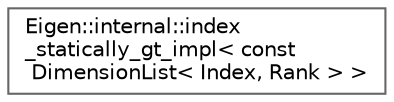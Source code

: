 digraph "类继承关系图"
{
 // LATEX_PDF_SIZE
  bgcolor="transparent";
  edge [fontname=Helvetica,fontsize=10,labelfontname=Helvetica,labelfontsize=10];
  node [fontname=Helvetica,fontsize=10,shape=box,height=0.2,width=0.4];
  rankdir="LR";
  Node0 [id="Node000000",label="Eigen::internal::index\l_statically_gt_impl\< const\l DimensionList\< Index, Rank \> \>",height=0.2,width=0.4,color="grey40", fillcolor="white", style="filled",URL="$struct_eigen_1_1internal_1_1index__statically__gt__impl_3_01const_01_dimension_list_3_01_index_00_01_rank_01_4_01_4.html",tooltip=" "];
}
